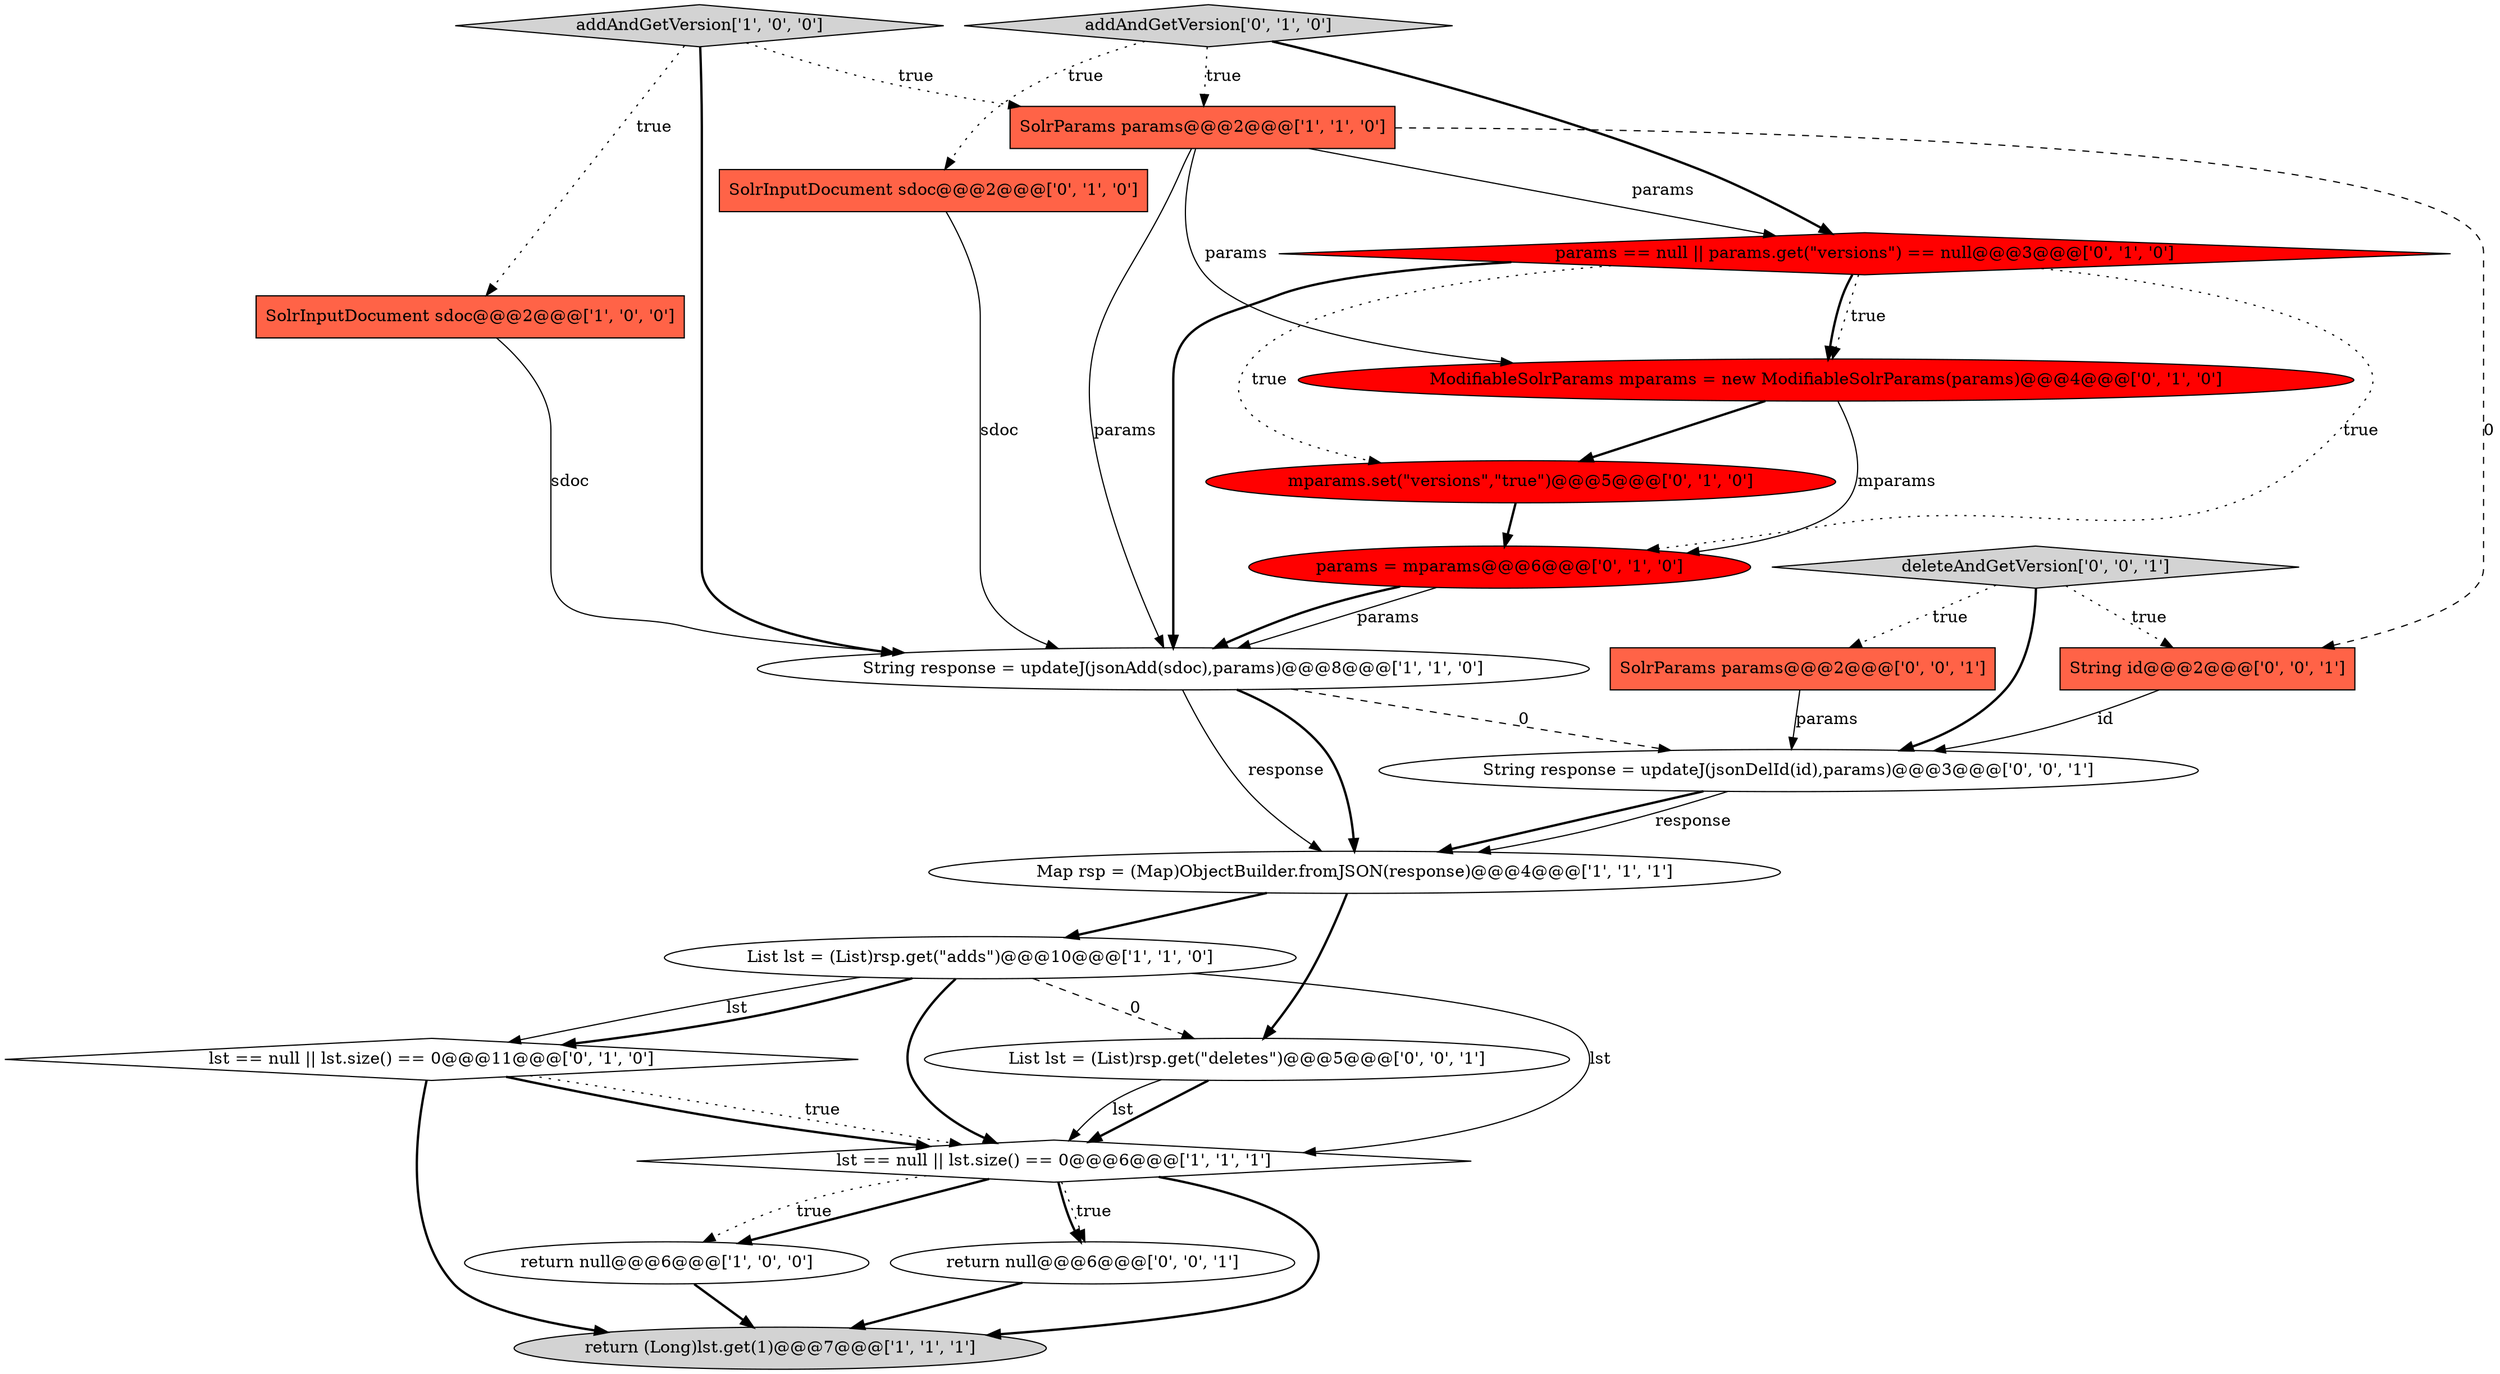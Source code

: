 digraph {
15 [style = filled, label = "ModifiableSolrParams mparams = new ModifiableSolrParams(params)@@@4@@@['0', '1', '0']", fillcolor = red, shape = ellipse image = "AAA1AAABBB2BBB"];
12 [style = filled, label = "lst == null || lst.size() == 0@@@11@@@['0', '1', '0']", fillcolor = white, shape = diamond image = "AAA0AAABBB2BBB"];
8 [style = filled, label = "return (Long)lst.get(1)@@@7@@@['1', '1', '1']", fillcolor = lightgray, shape = ellipse image = "AAA0AAABBB1BBB"];
19 [style = filled, label = "deleteAndGetVersion['0', '0', '1']", fillcolor = lightgray, shape = diamond image = "AAA0AAABBB3BBB"];
9 [style = filled, label = "mparams.set(\"versions\",\"true\")@@@5@@@['0', '1', '0']", fillcolor = red, shape = ellipse image = "AAA1AAABBB2BBB"];
20 [style = filled, label = "String id@@@2@@@['0', '0', '1']", fillcolor = tomato, shape = box image = "AAA0AAABBB3BBB"];
18 [style = filled, label = "return null@@@6@@@['0', '0', '1']", fillcolor = white, shape = ellipse image = "AAA0AAABBB3BBB"];
5 [style = filled, label = "String response = updateJ(jsonAdd(sdoc),params)@@@8@@@['1', '1', '0']", fillcolor = white, shape = ellipse image = "AAA0AAABBB1BBB"];
21 [style = filled, label = "String response = updateJ(jsonDelId(id),params)@@@3@@@['0', '0', '1']", fillcolor = white, shape = ellipse image = "AAA0AAABBB3BBB"];
1 [style = filled, label = "List lst = (List)rsp.get(\"adds\")@@@10@@@['1', '1', '0']", fillcolor = white, shape = ellipse image = "AAA0AAABBB1BBB"];
0 [style = filled, label = "SolrInputDocument sdoc@@@2@@@['1', '0', '0']", fillcolor = tomato, shape = box image = "AAA0AAABBB1BBB"];
17 [style = filled, label = "SolrParams params@@@2@@@['0', '0', '1']", fillcolor = tomato, shape = box image = "AAA0AAABBB3BBB"];
3 [style = filled, label = "SolrParams params@@@2@@@['1', '1', '0']", fillcolor = tomato, shape = box image = "AAA0AAABBB1BBB"];
14 [style = filled, label = "params = mparams@@@6@@@['0', '1', '0']", fillcolor = red, shape = ellipse image = "AAA1AAABBB2BBB"];
16 [style = filled, label = "List lst = (List)rsp.get(\"deletes\")@@@5@@@['0', '0', '1']", fillcolor = white, shape = ellipse image = "AAA0AAABBB3BBB"];
6 [style = filled, label = "Map rsp = (Map)ObjectBuilder.fromJSON(response)@@@4@@@['1', '1', '1']", fillcolor = white, shape = ellipse image = "AAA0AAABBB1BBB"];
11 [style = filled, label = "params == null || params.get(\"versions\") == null@@@3@@@['0', '1', '0']", fillcolor = red, shape = diamond image = "AAA1AAABBB2BBB"];
4 [style = filled, label = "return null@@@6@@@['1', '0', '0']", fillcolor = white, shape = ellipse image = "AAA0AAABBB1BBB"];
10 [style = filled, label = "addAndGetVersion['0', '1', '0']", fillcolor = lightgray, shape = diamond image = "AAA0AAABBB2BBB"];
13 [style = filled, label = "SolrInputDocument sdoc@@@2@@@['0', '1', '0']", fillcolor = tomato, shape = box image = "AAA0AAABBB2BBB"];
2 [style = filled, label = "addAndGetVersion['1', '0', '0']", fillcolor = lightgray, shape = diamond image = "AAA0AAABBB1BBB"];
7 [style = filled, label = "lst == null || lst.size() == 0@@@6@@@['1', '1', '1']", fillcolor = white, shape = diamond image = "AAA0AAABBB1BBB"];
2->3 [style = dotted, label="true"];
2->0 [style = dotted, label="true"];
21->6 [style = bold, label=""];
19->17 [style = dotted, label="true"];
21->6 [style = solid, label="response"];
14->5 [style = solid, label="params"];
3->5 [style = solid, label="params"];
19->20 [style = dotted, label="true"];
16->7 [style = bold, label=""];
0->5 [style = solid, label="sdoc"];
1->12 [style = solid, label="lst"];
11->14 [style = dotted, label="true"];
10->3 [style = dotted, label="true"];
1->7 [style = solid, label="lst"];
11->9 [style = dotted, label="true"];
5->6 [style = solid, label="response"];
7->4 [style = bold, label=""];
7->8 [style = bold, label=""];
3->15 [style = solid, label="params"];
1->7 [style = bold, label=""];
17->21 [style = solid, label="params"];
12->7 [style = bold, label=""];
11->15 [style = bold, label=""];
13->5 [style = solid, label="sdoc"];
6->1 [style = bold, label=""];
11->5 [style = bold, label=""];
16->7 [style = solid, label="lst"];
3->11 [style = solid, label="params"];
5->6 [style = bold, label=""];
10->13 [style = dotted, label="true"];
15->9 [style = bold, label=""];
12->8 [style = bold, label=""];
6->16 [style = bold, label=""];
1->16 [style = dashed, label="0"];
3->20 [style = dashed, label="0"];
7->4 [style = dotted, label="true"];
9->14 [style = bold, label=""];
1->12 [style = bold, label=""];
7->18 [style = bold, label=""];
7->18 [style = dotted, label="true"];
5->21 [style = dashed, label="0"];
15->14 [style = solid, label="mparams"];
4->8 [style = bold, label=""];
19->21 [style = bold, label=""];
18->8 [style = bold, label=""];
11->15 [style = dotted, label="true"];
12->7 [style = dotted, label="true"];
2->5 [style = bold, label=""];
14->5 [style = bold, label=""];
10->11 [style = bold, label=""];
20->21 [style = solid, label="id"];
}
